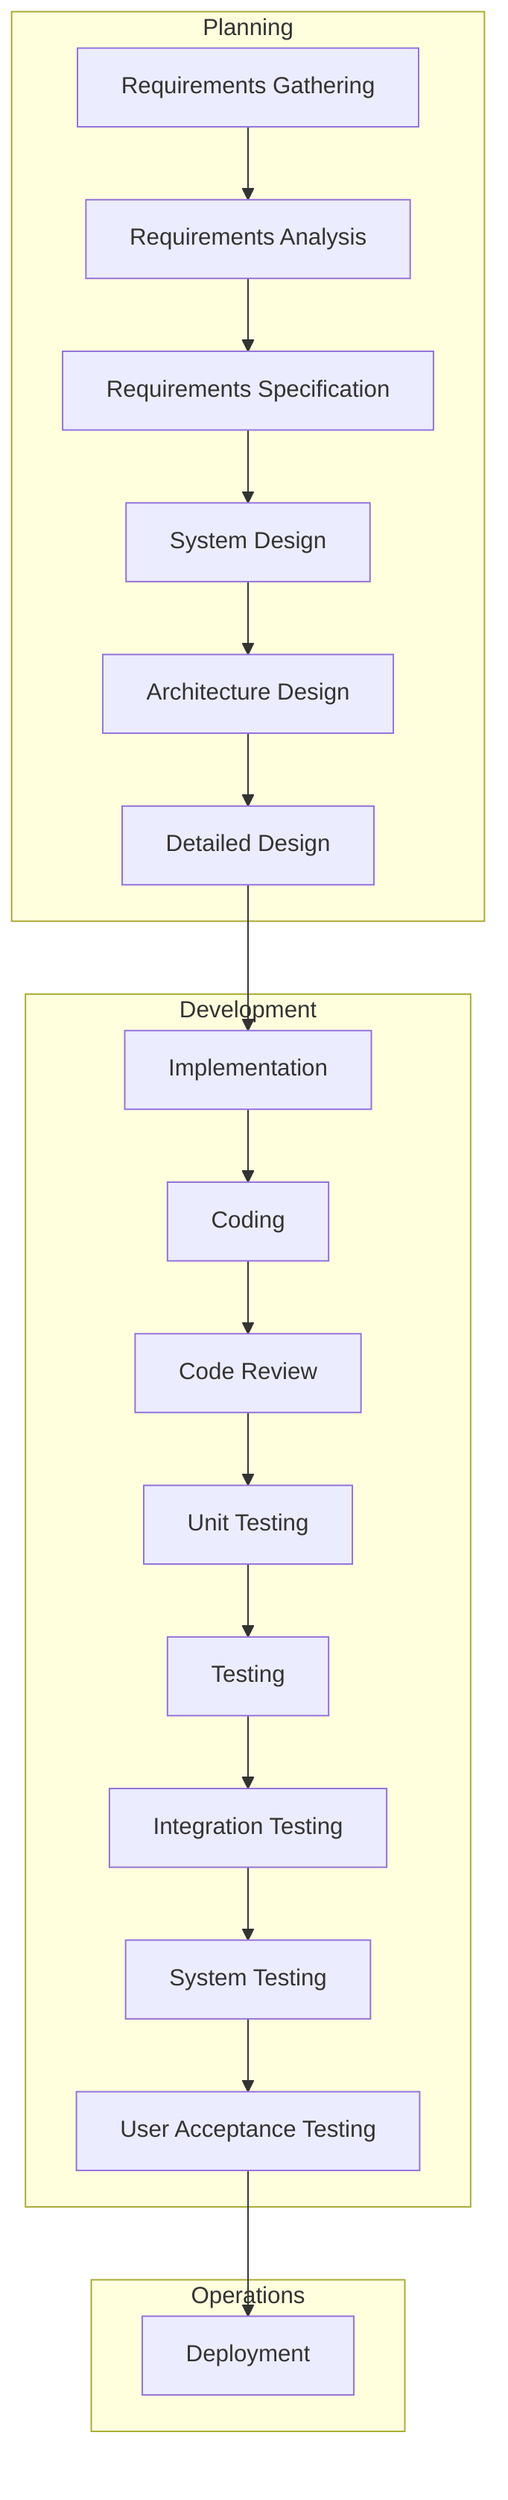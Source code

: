 flowchart TD
    A[Requirements Gathering] --> A1[Requirements Analysis]
    A1 --> A2[Requirements Specification]
    A2 --> B[System Design]
    B --> B1[Architecture Design]
    B1 --> B2[Detailed Design]
    B2 --> C[Implementation]
    C --> C1[Coding]
    C1 --> C2[Code Review]
    C2 --> C3[Unit Testing]
    C3 --> D[Testing]
    D --> D1[Integration Testing]
    D1 --> D2[System Testing]
    D2 --> D3[User Acceptance Testing]
    D3 --> E[Deployment]

subgraph Planning
A
A1
A2
B
B1
B2
end

subgraph Development
C
C1
C2
C3
D
D1
D2
D3
end

subgraph Operations
E
end